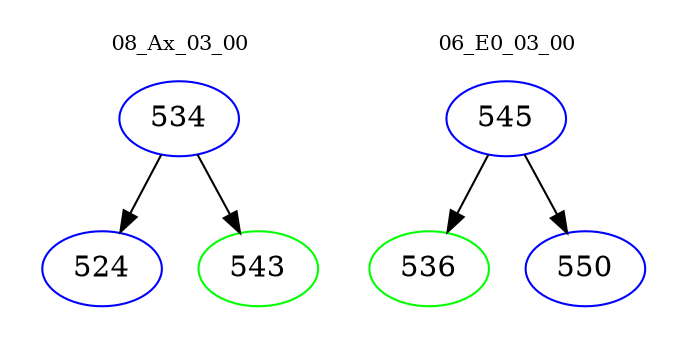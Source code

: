 digraph{
subgraph cluster_0 {
color = white
label = "08_Ax_03_00";
fontsize=10;
T0_534 [label="534", color="blue"]
T0_534 -> T0_524 [color="black"]
T0_524 [label="524", color="blue"]
T0_534 -> T0_543 [color="black"]
T0_543 [label="543", color="green"]
}
subgraph cluster_1 {
color = white
label = "06_E0_03_00";
fontsize=10;
T1_545 [label="545", color="blue"]
T1_545 -> T1_536 [color="black"]
T1_536 [label="536", color="green"]
T1_545 -> T1_550 [color="black"]
T1_550 [label="550", color="blue"]
}
}
